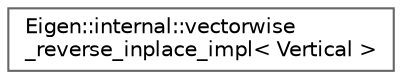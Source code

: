 digraph "Graphical Class Hierarchy"
{
 // LATEX_PDF_SIZE
  bgcolor="transparent";
  edge [fontname=Helvetica,fontsize=10,labelfontname=Helvetica,labelfontsize=10];
  node [fontname=Helvetica,fontsize=10,shape=box,height=0.2,width=0.4];
  rankdir="LR";
  Node0 [id="Node000000",label="Eigen::internal::vectorwise\l_reverse_inplace_impl\< Vertical \>",height=0.2,width=0.4,color="grey40", fillcolor="white", style="filled",URL="$structEigen_1_1internal_1_1vectorwise__reverse__inplace__impl_3_01Vertical_01_4.html",tooltip=" "];
}
